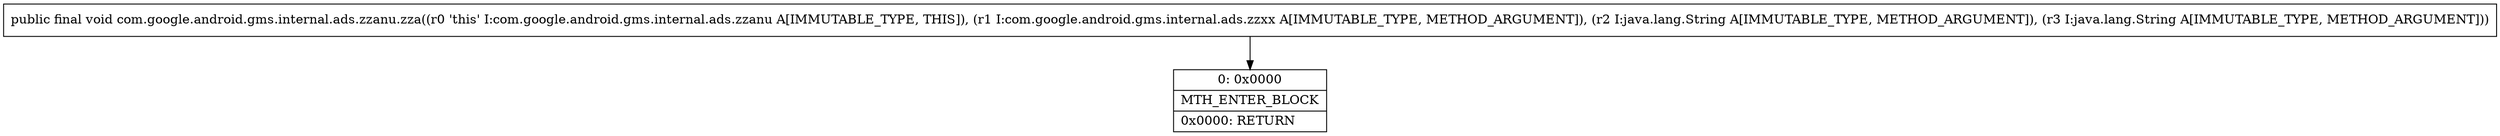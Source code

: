 digraph "CFG forcom.google.android.gms.internal.ads.zzanu.zza(Lcom\/google\/android\/gms\/internal\/ads\/zzxx;Ljava\/lang\/String;Ljava\/lang\/String;)V" {
Node_0 [shape=record,label="{0\:\ 0x0000|MTH_ENTER_BLOCK\l|0x0000: RETURN   \l}"];
MethodNode[shape=record,label="{public final void com.google.android.gms.internal.ads.zzanu.zza((r0 'this' I:com.google.android.gms.internal.ads.zzanu A[IMMUTABLE_TYPE, THIS]), (r1 I:com.google.android.gms.internal.ads.zzxx A[IMMUTABLE_TYPE, METHOD_ARGUMENT]), (r2 I:java.lang.String A[IMMUTABLE_TYPE, METHOD_ARGUMENT]), (r3 I:java.lang.String A[IMMUTABLE_TYPE, METHOD_ARGUMENT])) }"];
MethodNode -> Node_0;
}

